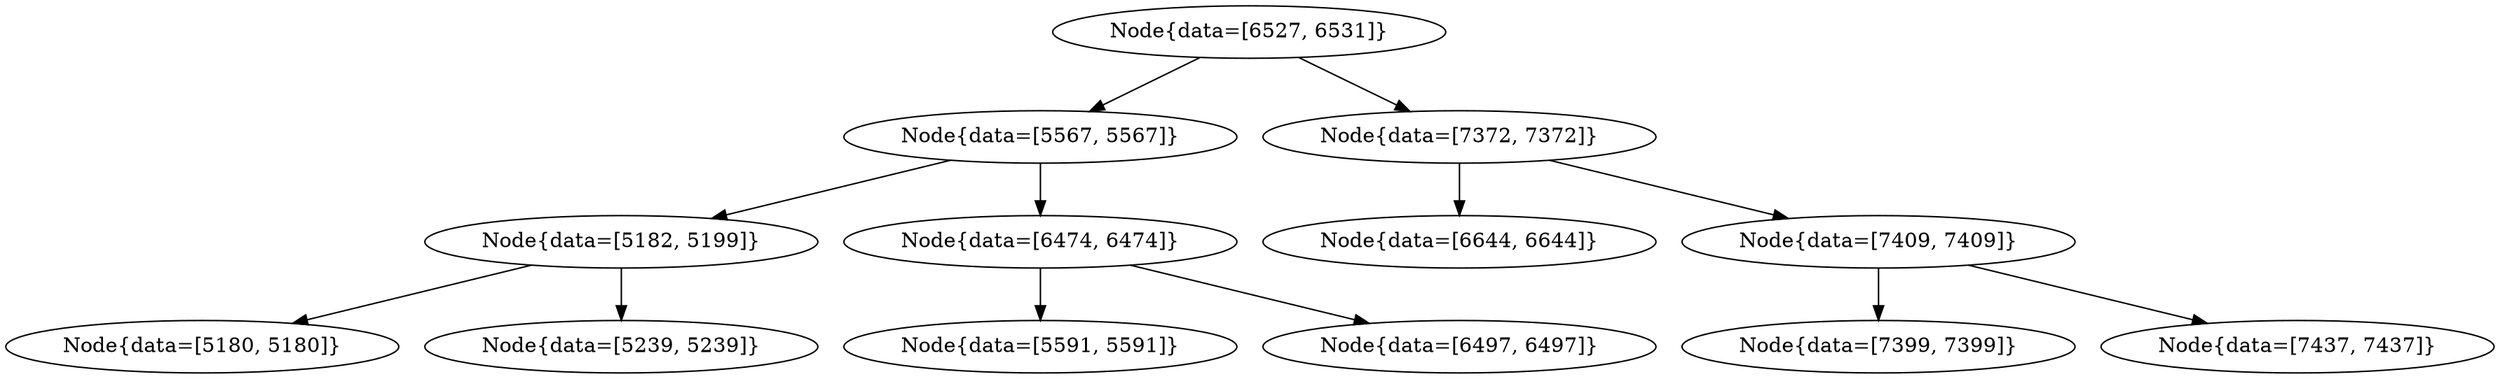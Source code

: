 digraph G{
1818817180 [label="Node{data=[6527, 6531]}"]
1818817180 -> 993731216
993731216 [label="Node{data=[5567, 5567]}"]
993731216 -> 1205331126
1205331126 [label="Node{data=[5182, 5199]}"]
1205331126 -> 1648285165
1648285165 [label="Node{data=[5180, 5180]}"]
1205331126 -> 1240016676
1240016676 [label="Node{data=[5239, 5239]}"]
993731216 -> 732214059
732214059 [label="Node{data=[6474, 6474]}"]
732214059 -> 1395523773
1395523773 [label="Node{data=[5591, 5591]}"]
732214059 -> 1202402952
1202402952 [label="Node{data=[6497, 6497]}"]
1818817180 -> 1207695710
1207695710 [label="Node{data=[7372, 7372]}"]
1207695710 -> 1229465441
1229465441 [label="Node{data=[6644, 6644]}"]
1207695710 -> 1791032605
1791032605 [label="Node{data=[7409, 7409]}"]
1791032605 -> 1950456251
1950456251 [label="Node{data=[7399, 7399]}"]
1791032605 -> 1827192676
1827192676 [label="Node{data=[7437, 7437]}"]
}